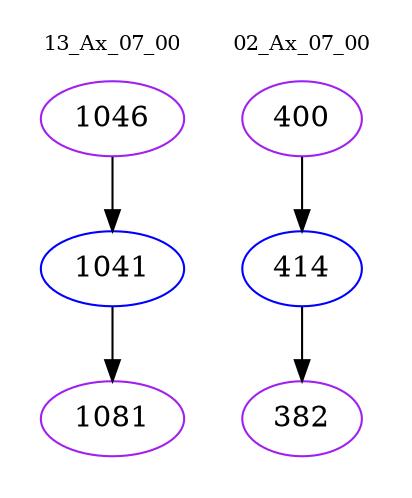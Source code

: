 digraph{
subgraph cluster_0 {
color = white
label = "13_Ax_07_00";
fontsize=10;
T0_1046 [label="1046", color="purple"]
T0_1046 -> T0_1041 [color="black"]
T0_1041 [label="1041", color="blue"]
T0_1041 -> T0_1081 [color="black"]
T0_1081 [label="1081", color="purple"]
}
subgraph cluster_1 {
color = white
label = "02_Ax_07_00";
fontsize=10;
T1_400 [label="400", color="purple"]
T1_400 -> T1_414 [color="black"]
T1_414 [label="414", color="blue"]
T1_414 -> T1_382 [color="black"]
T1_382 [label="382", color="purple"]
}
}
